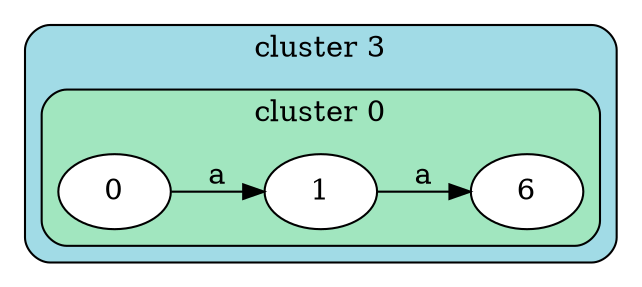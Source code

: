 digraph finite_state_machine {
    rankdir=LR;
	subgraph cluster_3{style = "rounded,filled";color = "#000000";fillcolor = "0.526 0.3 0.9";node [style = "rounded,filled", color = "#000000", fillcolor = white];1 ; subgraph cluster_0{style = "rounded,filled";color = "#000000";fillcolor = "0.407 0.3 0.9";node [style = "rounded,filled", color = "#000000", fillcolor = white];0  -> 1  [ label = "a" ];label = "cluster 0";} subgraph cluster_0{style = "rounded,filled";color = "#000000";fillcolor = "0.407 0.3 0.9";node [style = "rounded,filled", color = "#000000", fillcolor = white];1  -> 6  [ label = "a" ];label = "cluster 0";} label = "cluster 3";}
}
//dot -Tpng elemplo.gv > salida.png
//((struct Thompson *)0xb34f90)->expression